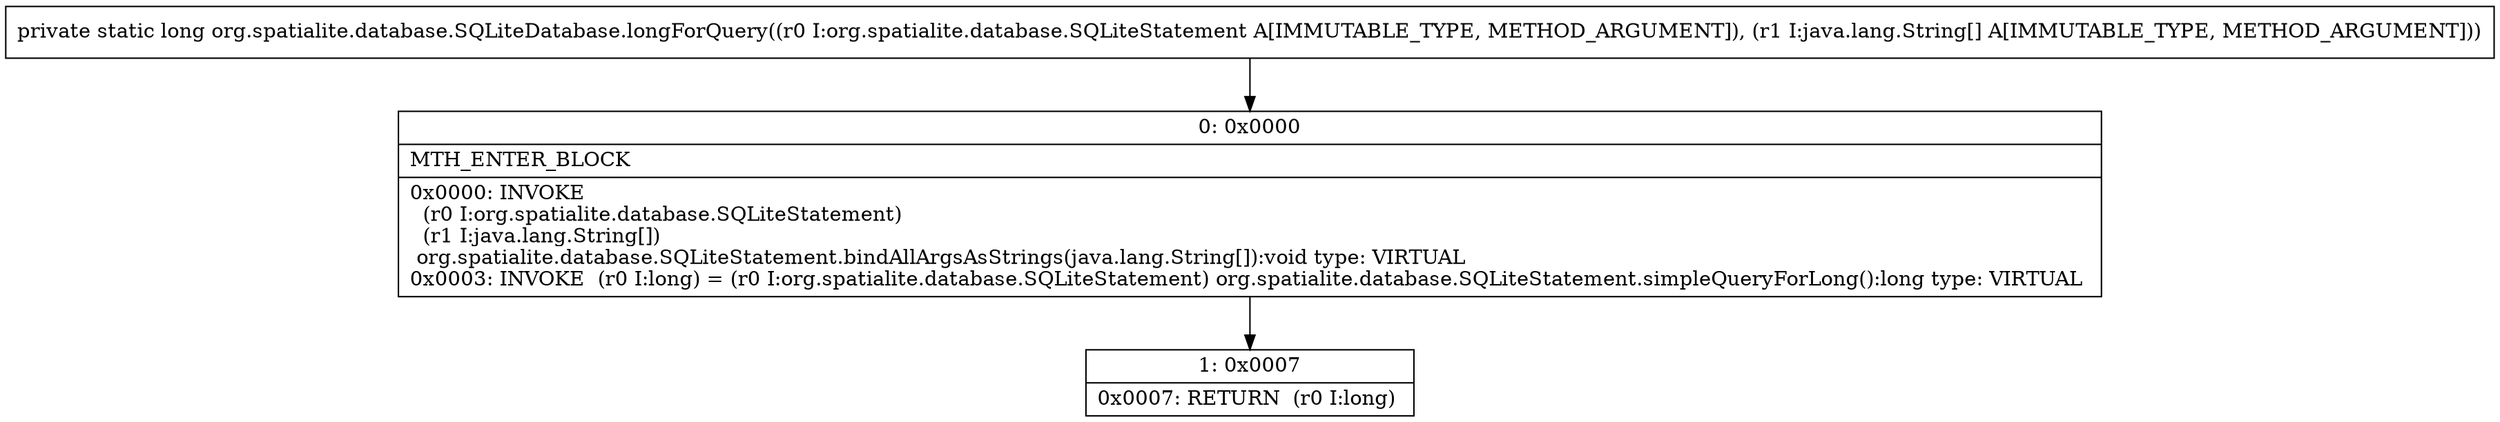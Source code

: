 digraph "CFG fororg.spatialite.database.SQLiteDatabase.longForQuery(Lorg\/spatialite\/database\/SQLiteStatement;[Ljava\/lang\/String;)J" {
Node_0 [shape=record,label="{0\:\ 0x0000|MTH_ENTER_BLOCK\l|0x0000: INVOKE  \l  (r0 I:org.spatialite.database.SQLiteStatement)\l  (r1 I:java.lang.String[])\l org.spatialite.database.SQLiteStatement.bindAllArgsAsStrings(java.lang.String[]):void type: VIRTUAL \l0x0003: INVOKE  (r0 I:long) = (r0 I:org.spatialite.database.SQLiteStatement) org.spatialite.database.SQLiteStatement.simpleQueryForLong():long type: VIRTUAL \l}"];
Node_1 [shape=record,label="{1\:\ 0x0007|0x0007: RETURN  (r0 I:long) \l}"];
MethodNode[shape=record,label="{private static long org.spatialite.database.SQLiteDatabase.longForQuery((r0 I:org.spatialite.database.SQLiteStatement A[IMMUTABLE_TYPE, METHOD_ARGUMENT]), (r1 I:java.lang.String[] A[IMMUTABLE_TYPE, METHOD_ARGUMENT])) }"];
MethodNode -> Node_0;
Node_0 -> Node_1;
}

